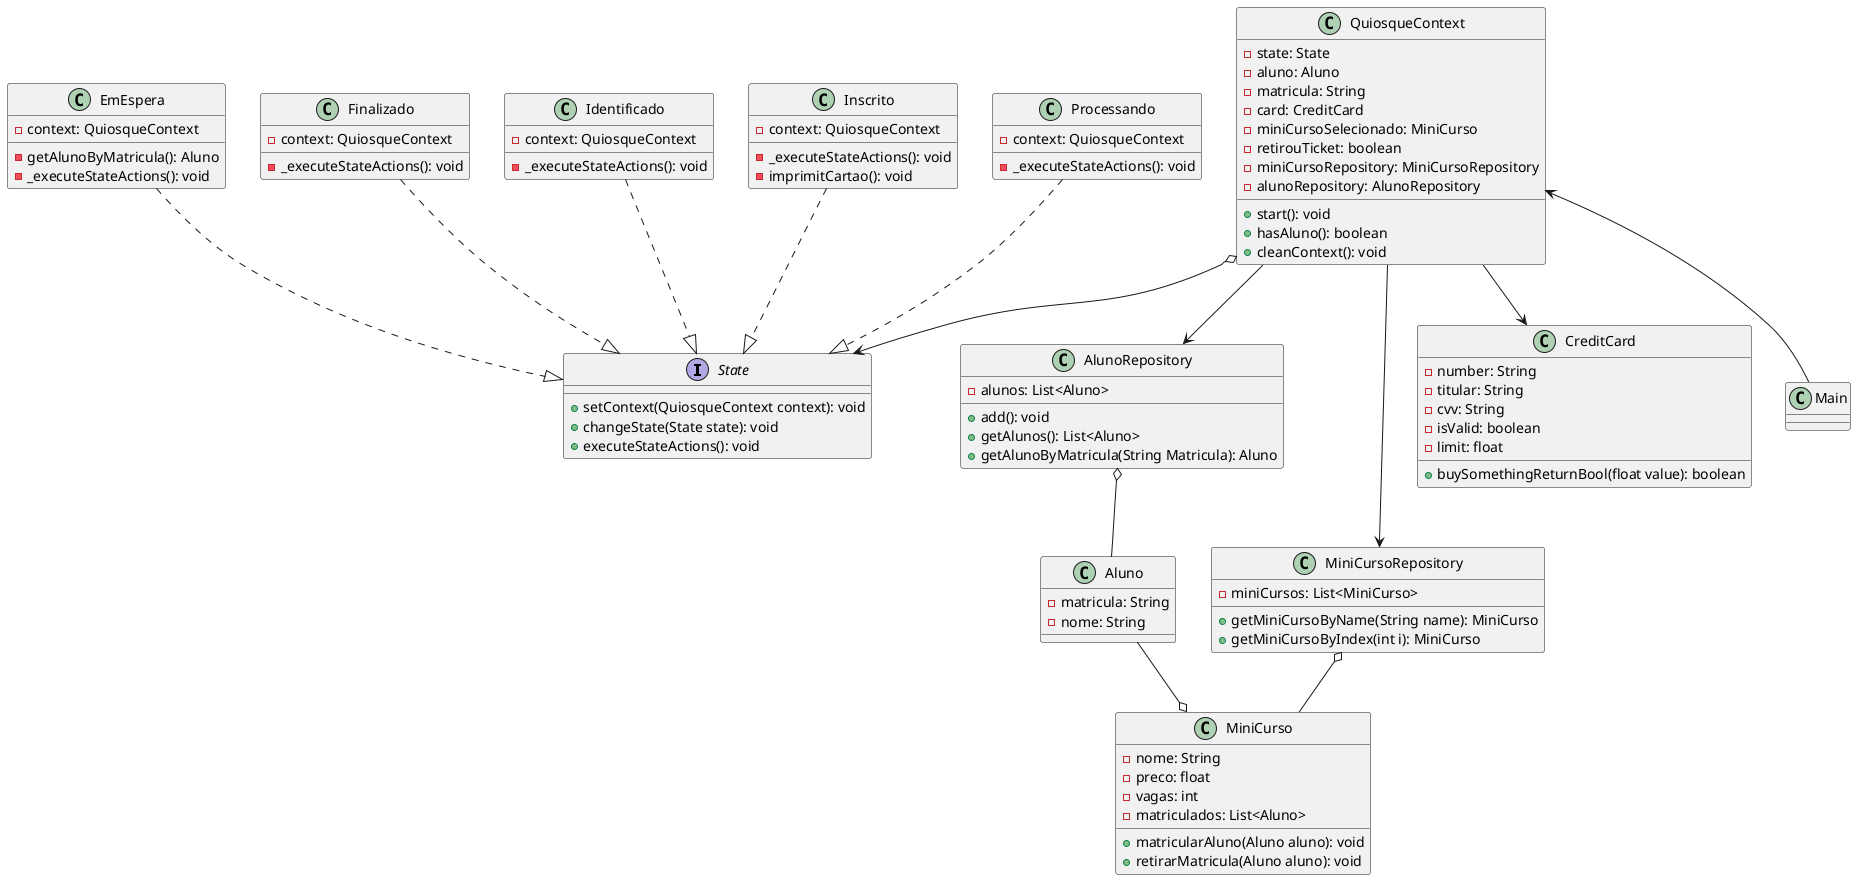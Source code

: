 @startuml
interface State{
    + setContext(QuiosqueContext context): void
    + changeState(State state): void
    + executeStateActions(): void
}

class EmEspera{
    - context: QuiosqueContext
    - getAlunoByMatricula(): Aluno
    - _executeStateActions(): void
}

class Finalizado{
    - context: QuiosqueContext
    - _executeStateActions(): void
}

class Identificado{
    - context: QuiosqueContext
    - _executeStateActions(): void
}

class Inscrito{
    - context: QuiosqueContext
    - _executeStateActions(): void
    - imprimitCartao(): void
}

class Processando{
    - context: QuiosqueContext
    - _executeStateActions(): void
}

class AlunoRepository{
    - alunos: List<Aluno>
    + add(): void
    + getAlunos(): List<Aluno>
    + getAlunoByMatricula(String Matricula): Aluno
}

class MiniCursoRepository{
    - miniCursos: List<MiniCurso>
    + getMiniCursoByName(String name): MiniCurso
    + getMiniCursoByIndex(int i): MiniCurso
}

class Aluno {
    - matricula: String
    - nome: String
}

class CreditCard{
    - number: String
    - titular: String
    - cvv: String
    - isValid: boolean
    - limit: float
    + buySomethingReturnBool(float value): boolean
}

class MiniCurso{
    - nome: String
    - preco: float
    - vagas: int
    - matriculados: List<Aluno>
    + matricularAluno(Aluno aluno): void
    + retirarMatricula(Aluno aluno): void
}

class Main{}

class QuiosqueContext{
    - state: State
    - aluno: Aluno
    - matricula: String
    - card: CreditCard
    - miniCursoSelecionado: MiniCurso
    - retirouTicket: boolean
    - miniCursoRepository: MiniCursoRepository
    - alunoRepository: AlunoRepository
    + start(): void
    + hasAluno(): boolean
    + cleanContext(): void
}


EmEspera ..|> State
Finalizado ..|> State
Identificado ..|> State
Inscrito ..|> State
Processando ..|> State
QuiosqueContext o--> State
QuiosqueContext --> AlunoRepository
QuiosqueContext --> MiniCursoRepository
QuiosqueContext --> CreditCard
AlunoRepository o-- Aluno
MiniCursoRepository o-- MiniCurso
Aluno --o MiniCurso
QuiosqueContext <-- Main





@enduml